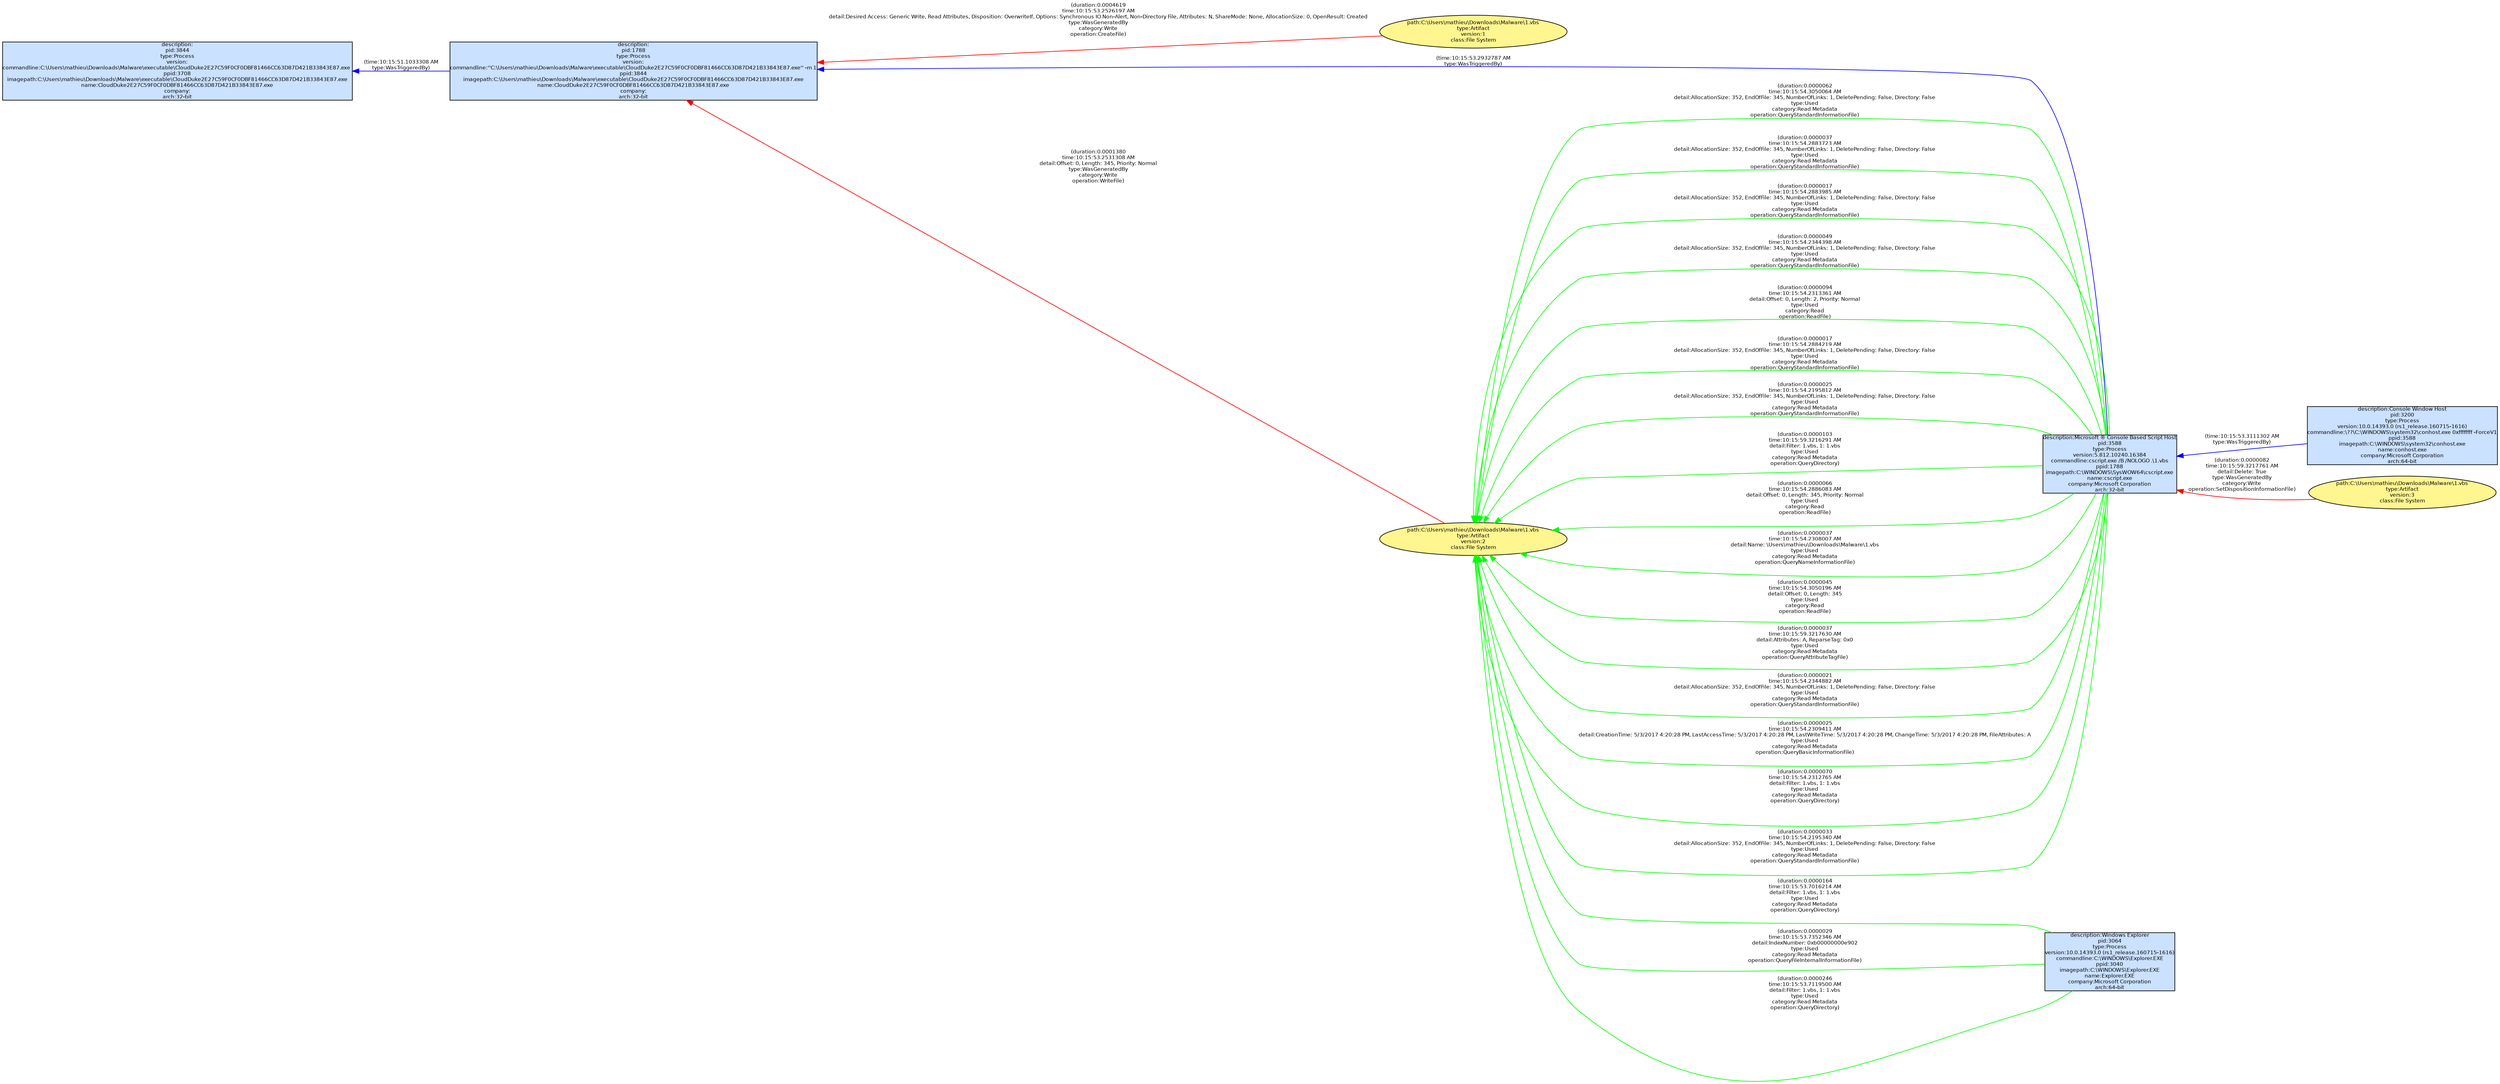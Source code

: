 digraph spade2dot {
graph [rankdir = "RL"];
node [fontname="Helvetica" fontsize="8" style="filled" margin="0.0,0.0"];
edge [fontname="Helvetica" fontsize="8"];
"1" [label="path:C:\\Users\\mathieu\\Downloads\\Malware\\1.vbs\ntype:Artifact\nversion:2\nclass:File System" shape="ellipse" fillcolor="khaki1"];
"2" [label="description:Windows Explorer\npid:3064\ntype:Process\nversion:10.0.14393.0 (rs1_release.160715-1616)\ncommandline:C:\\WINDOWS\\Explorer.EXE\nppid:3040\nimagepath:C:\\WINDOWS\\Explorer.EXE\nname:Explorer.EXE\ncompany:Microsoft Corporation\narch:64-bit" shape="box" fillcolor="lightsteelblue1"];
"3" [label="path:C:\\Users\\mathieu\\Downloads\\Malware\\1.vbs\ntype:Artifact\nversion:1\nclass:File System" shape="ellipse" fillcolor="khaki1"];
"4" [label="description:Console Window Host\npid:3200\ntype:Process\nversion:10.0.14393.0 (rs1_release.160715-1616)\ncommandline:\\??\\C:\\WINDOWS\\system32\\conhost.exe 0xffffffff -ForceV1\nppid:3588\nimagepath:C:\\WINDOWS\\system32\\conhost.exe\nname:conhost.exe\ncompany:Microsoft Corporation\narch:64-bit" shape="box" fillcolor="lightsteelblue1"];
"5" [label="description:\npid:3844\ntype:Process\nversion:\ncommandline:C:\\Users\\mathieu\\Downloads\\Malware\\executable\\CloudDuke2E27C59F0CF0DBF81466CC63D87D421B33843E87.exe \nppid:3708\nimagepath:C:\\Users\\mathieu\\Downloads\\Malware\\executable\\CloudDuke2E27C59F0CF0DBF81466CC63D87D421B33843E87.exe\nname:CloudDuke2E27C59F0CF0DBF81466CC63D87D421B33843E87.exe\ncompany:\narch:32-bit" shape="box" fillcolor="lightsteelblue1"];
"6" [label="path:C:\\Users\\mathieu\\Downloads\\Malware\\1.vbs\ntype:Artifact\nversion:3\nclass:File System" shape="ellipse" fillcolor="khaki1"];
"7" [label="description:\npid:1788\ntype:Process\nversion:\ncommandline:''C:\\Users\\mathieu\\Downloads\\Malware\\executable\\CloudDuke2E27C59F0CF0DBF81466CC63D87D421B33843E87.exe'' -m 1\nppid:3844\nimagepath:C:\\Users\\mathieu\\Downloads\\Malware\\executable\\CloudDuke2E27C59F0CF0DBF81466CC63D87D421B33843E87.exe\nname:CloudDuke2E27C59F0CF0DBF81466CC63D87D421B33843E87.exe\ncompany:\narch:32-bit" shape="box" fillcolor="lightsteelblue1"];
"8" [label="description:Microsoft ® Console Based Script Host\npid:3588\ntype:Process\nversion:5.812.10240.16384\ncommandline:cscript.exe /B /NOLOGO .\\1.vbs\nppid:1788\nimagepath:C:\\WINDOWS\\SysWOW64\\cscript.exe\nname:cscript.exe\ncompany:Microsoft Corporation\narch:32-bit" shape="box" fillcolor="lightsteelblue1"];
"8" -> "1" [label="(duration:0.0000017\ntime:10:15:54.2883985 AM\ndetail:AllocationSize: 352, EndOfFile: 345, NumberOfLinks: 1, DeletePending: False, Directory: False\ntype:Used\ncategory:Read Metadata\noperation:QueryStandardInformationFile)" color="green" style="solid"];
"8" -> "1" [label="(duration:0.0000049\ntime:10:15:54.2344398 AM\ndetail:AllocationSize: 352, EndOfFile: 345, NumberOfLinks: 1, DeletePending: False, Directory: False\ntype:Used\ncategory:Read Metadata\noperation:QueryStandardInformationFile)" color="green" style="solid"];
"2" -> "1" [label="(duration:0.0000246\ntime:10:15:53.7119500 AM\ndetail:Filter: 1.vbs, 1: 1.vbs\ntype:Used\ncategory:Read Metadata\noperation:QueryDirectory)" color="green" style="solid"];
"4" -> "8" [label="(time:10:15:53.3111302 AM\ntype:WasTriggeredBy)" color="blue" style="solid"];
"7" -> "5" [label="(time:10:15:51.1033308 AM\ntype:WasTriggeredBy)" color="blue" style="solid"];
"8" -> "1" [label="(duration:0.0000094\ntime:10:15:54.2313361 AM\ndetail:Offset: 0, Length: 2, Priority: Normal\ntype:Used\ncategory:Read\noperation:ReadFile)" color="green" style="solid"];
"8" -> "1" [label="(duration:0.0000017\ntime:10:15:54.2884219 AM\ndetail:AllocationSize: 352, EndOfFile: 345, NumberOfLinks: 1, DeletePending: False, Directory: False\ntype:Used\ncategory:Read Metadata\noperation:QueryStandardInformationFile)" color="green" style="solid"];
"3" -> "7" [label="(duration:0.0004619\ntime:10:15:53.2526197 AM\ndetail:Desired Access: Generic Write, Read Attributes, Disposition: OverwriteIf, Options: Synchronous IO Non-Alert, Non-Directory File, Attributes: N, ShareMode: None, AllocationSize: 0, OpenResult: Created\ntype:WasGeneratedBy\ncategory:Write\noperation:CreateFile)" color="red" style="solid"];
"2" -> "1" [label="(duration:0.0000164\ntime:10:15:53.7016214 AM\ndetail:Filter: 1.vbs, 1: 1.vbs\ntype:Used\ncategory:Read Metadata\noperation:QueryDirectory)" color="green" style="solid"];
"1" -> "7" [label="(duration:0.0001380\ntime:10:15:53.2531308 AM\ndetail:Offset: 0, Length: 345, Priority: Normal\ntype:WasGeneratedBy\ncategory:Write\noperation:WriteFile)" color="red" style="solid"];
"8" -> "1" [label="(duration:0.0000025\ntime:10:15:54.2195812 AM\ndetail:AllocationSize: 352, EndOfFile: 345, NumberOfLinks: 1, DeletePending: False, Directory: False\ntype:Used\ncategory:Read Metadata\noperation:QueryStandardInformationFile)" color="green" style="solid"];
"8" -> "1" [label="(duration:0.0000103\ntime:10:15:59.3216291 AM\ndetail:Filter: 1.vbs, 1: 1.vbs\ntype:Used\ncategory:Read Metadata\noperation:QueryDirectory)" color="green" style="solid"];
"8" -> "1" [label="(duration:0.0000066\ntime:10:15:54.2886083 AM\ndetail:Offset: 0, Length: 345, Priority: Normal\ntype:Used\ncategory:Read\noperation:ReadFile)" color="green" style="solid"];
"8" -> "1" [label="(duration:0.0000037\ntime:10:15:54.2308007 AM\ndetail:Name: \\Users\\mathieu\\Downloads\\Malware\\1.vbs\ntype:Used\ncategory:Read Metadata\noperation:QueryNameInformationFile)" color="green" style="solid"];
"8" -> "1" [label="(duration:0.0000045\ntime:10:15:54.3050196 AM\ndetail:Offset: 0, Length: 345\ntype:Used\ncategory:Read\noperation:ReadFile)" color="green" style="solid"];
"2" -> "1" [label="(duration:0.0000029\ntime:10:15:53.7352346 AM\ndetail:IndexNumber: 0xb00000000e902\ntype:Used\ncategory:Read Metadata\noperation:QueryFileInternalInformationFile)" color="green" style="solid"];
"8" -> "1" [label="(duration:0.0000037\ntime:10:15:59.3217630 AM\ndetail:Attributes: A, ReparseTag: 0x0\ntype:Used\ncategory:Read Metadata\noperation:QueryAttributeTagFile)" color="green" style="solid"];
"6" -> "8" [label="(duration:0.0000082\ntime:10:15:59.3217761 AM\ndetail:Delete: True\ntype:WasGeneratedBy\ncategory:Write\noperation:SetDispositionInformationFile)" color="red" style="solid"];
"8" -> "1" [label="(duration:0.0000021\ntime:10:15:54.2344882 AM\ndetail:AllocationSize: 352, EndOfFile: 345, NumberOfLinks: 1, DeletePending: False, Directory: False\ntype:Used\ncategory:Read Metadata\noperation:QueryStandardInformationFile)" color="green" style="solid"];
"8" -> "1" [label="(duration:0.0000025\ntime:10:15:54.2309411 AM\ndetail:CreationTime: 5/3/2017 4:20:28 PM, LastAccessTime: 5/3/2017 4:20:28 PM, LastWriteTime: 5/3/2017 4:20:28 PM, ChangeTime: 5/3/2017 4:20:28 PM, FileAttributes: A\ntype:Used\ncategory:Read Metadata\noperation:QueryBasicInformationFile)" color="green" style="solid"];
"8" -> "1" [label="(duration:0.0000070\ntime:10:15:54.2312765 AM\ndetail:Filter: 1.vbs, 1: 1.vbs\ntype:Used\ncategory:Read Metadata\noperation:QueryDirectory)" color="green" style="solid"];
"8" -> "1" [label="(duration:0.0000033\ntime:10:15:54.2195340 AM\ndetail:AllocationSize: 352, EndOfFile: 345, NumberOfLinks: 1, DeletePending: False, Directory: False\ntype:Used\ncategory:Read Metadata\noperation:QueryStandardInformationFile)" color="green" style="solid"];
"8" -> "1" [label="(duration:0.0000062\ntime:10:15:54.3050064 AM\ndetail:AllocationSize: 352, EndOfFile: 345, NumberOfLinks: 1, DeletePending: False, Directory: False\ntype:Used\ncategory:Read Metadata\noperation:QueryStandardInformationFile)" color="green" style="solid"];
"8" -> "7" [label="(time:10:15:53.2932787 AM\ntype:WasTriggeredBy)" color="blue" style="solid"];
"8" -> "1" [label="(duration:0.0000037\ntime:10:15:54.2883723 AM\ndetail:AllocationSize: 352, EndOfFile: 345, NumberOfLinks: 1, DeletePending: False, Directory: False\ntype:Used\ncategory:Read Metadata\noperation:QueryStandardInformationFile)" color="green" style="solid"];
}
